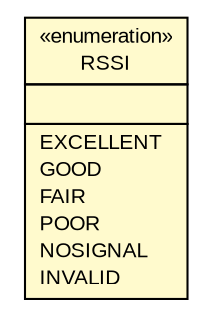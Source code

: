 #!/usr/local/bin/dot
#
# Class diagram 
# Generated by UMLGraph version R5_6 (http://www.umlgraph.org/)
#

digraph G {
	edge [fontname="arial",fontsize=10,labelfontname="arial",labelfontsize=10];
	node [fontname="arial",fontsize=10,shape=plaintext];
	nodesep=0.25;
	ranksep=0.5;
	// de.fhg.fit.biomos.sensorplatform.util.GSM_GPRS_EDGE.RSSI
	c918 [label=<<table title="de.fhg.fit.biomos.sensorplatform.util.GSM_GPRS_EDGE.RSSI" border="0" cellborder="1" cellspacing="0" cellpadding="2" port="p" bgcolor="lemonChiffon" href="./GSM_GPRS_EDGE.RSSI.html">
		<tr><td><table border="0" cellspacing="0" cellpadding="1">
<tr><td align="center" balign="center"> &#171;enumeration&#187; </td></tr>
<tr><td align="center" balign="center"> RSSI </td></tr>
		</table></td></tr>
		<tr><td><table border="0" cellspacing="0" cellpadding="1">
<tr><td align="left" balign="left">  </td></tr>
		</table></td></tr>
		<tr><td><table border="0" cellspacing="0" cellpadding="1">
<tr><td align="left" balign="left"> EXCELLENT </td></tr>
<tr><td align="left" balign="left"> GOOD </td></tr>
<tr><td align="left" balign="left"> FAIR </td></tr>
<tr><td align="left" balign="left"> POOR </td></tr>
<tr><td align="left" balign="left"> NOSIGNAL </td></tr>
<tr><td align="left" balign="left"> INVALID </td></tr>
		</table></td></tr>
		</table>>, URL="./GSM_GPRS_EDGE.RSSI.html", fontname="arial", fontcolor="black", fontsize=10.0];
}


